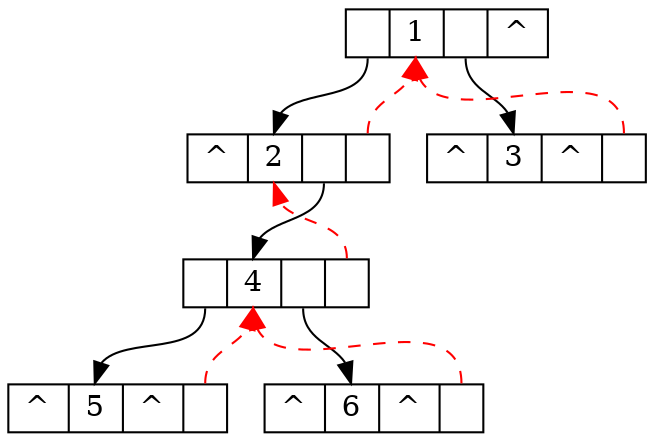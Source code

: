 digraph g {
  fontname = "Microsoft Yahei"

  margin=0;
  node [shape =record, height=.1];
  n1[label ="<f0> | <f1> 1 | <f2> | <f3> ^ "];
  n2[label ="<f0> ^ |<f1> 2 |<f2> | <f3> "];
  n3[label = "<f0> ^ |<f1> 3|<f2> ^ | <f3> "];
  n4[label = "<f0> |<f1> 4|<f2> | <f3> "];
  n5[label ="<f0> ^ |<f1> 5|<f2> ^ | <f3> "];
  n6[label ="<f0> ^ |<f1> 6|<f2> ^ | <f3> "];
  "n1":f0 ->"n2":f1;
  "n1":f2 ->"n3":f1;
  "n2":f2 ->"n4":f1;
  "n4":f0 ->"n5":f1;
  "n4":f2 ->"n6":f1;

  edge[color=red, style=dashed];
  
  "n5":f3 -> "n4":f1;
  "n6":f3 -> "n4":f1;
  "n4":f3 -> "n2":f1;
  "n3":f3 -> "n1":f1;
  "n2":f3 -> "n1":f1;
}
